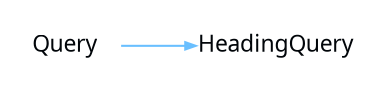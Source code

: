 digraph {
 rankdir = "LR"
 bgcolor = none;
 layout  = dot;
 edge [
   arrowsize = "0.5"
   color     = "#69BFFFFF"
 ]
 D2E1xhO[
   shape    = none
   label    = "Query"
   margin   = "0.01"
   fontname = "Segoe UI"
   fontsize = "11"
   fontcolor= "#010509FF"
 ]
 Dyz1xhO[
   shape    = none
   label    = "HeadingQuery"
   margin   = "0.01"
   fontname = "Segoe UI"
   fontsize = "11"
   fontcolor= "#010509FF"
 ]
 D2E1xhO->Dyz1xhO
}

